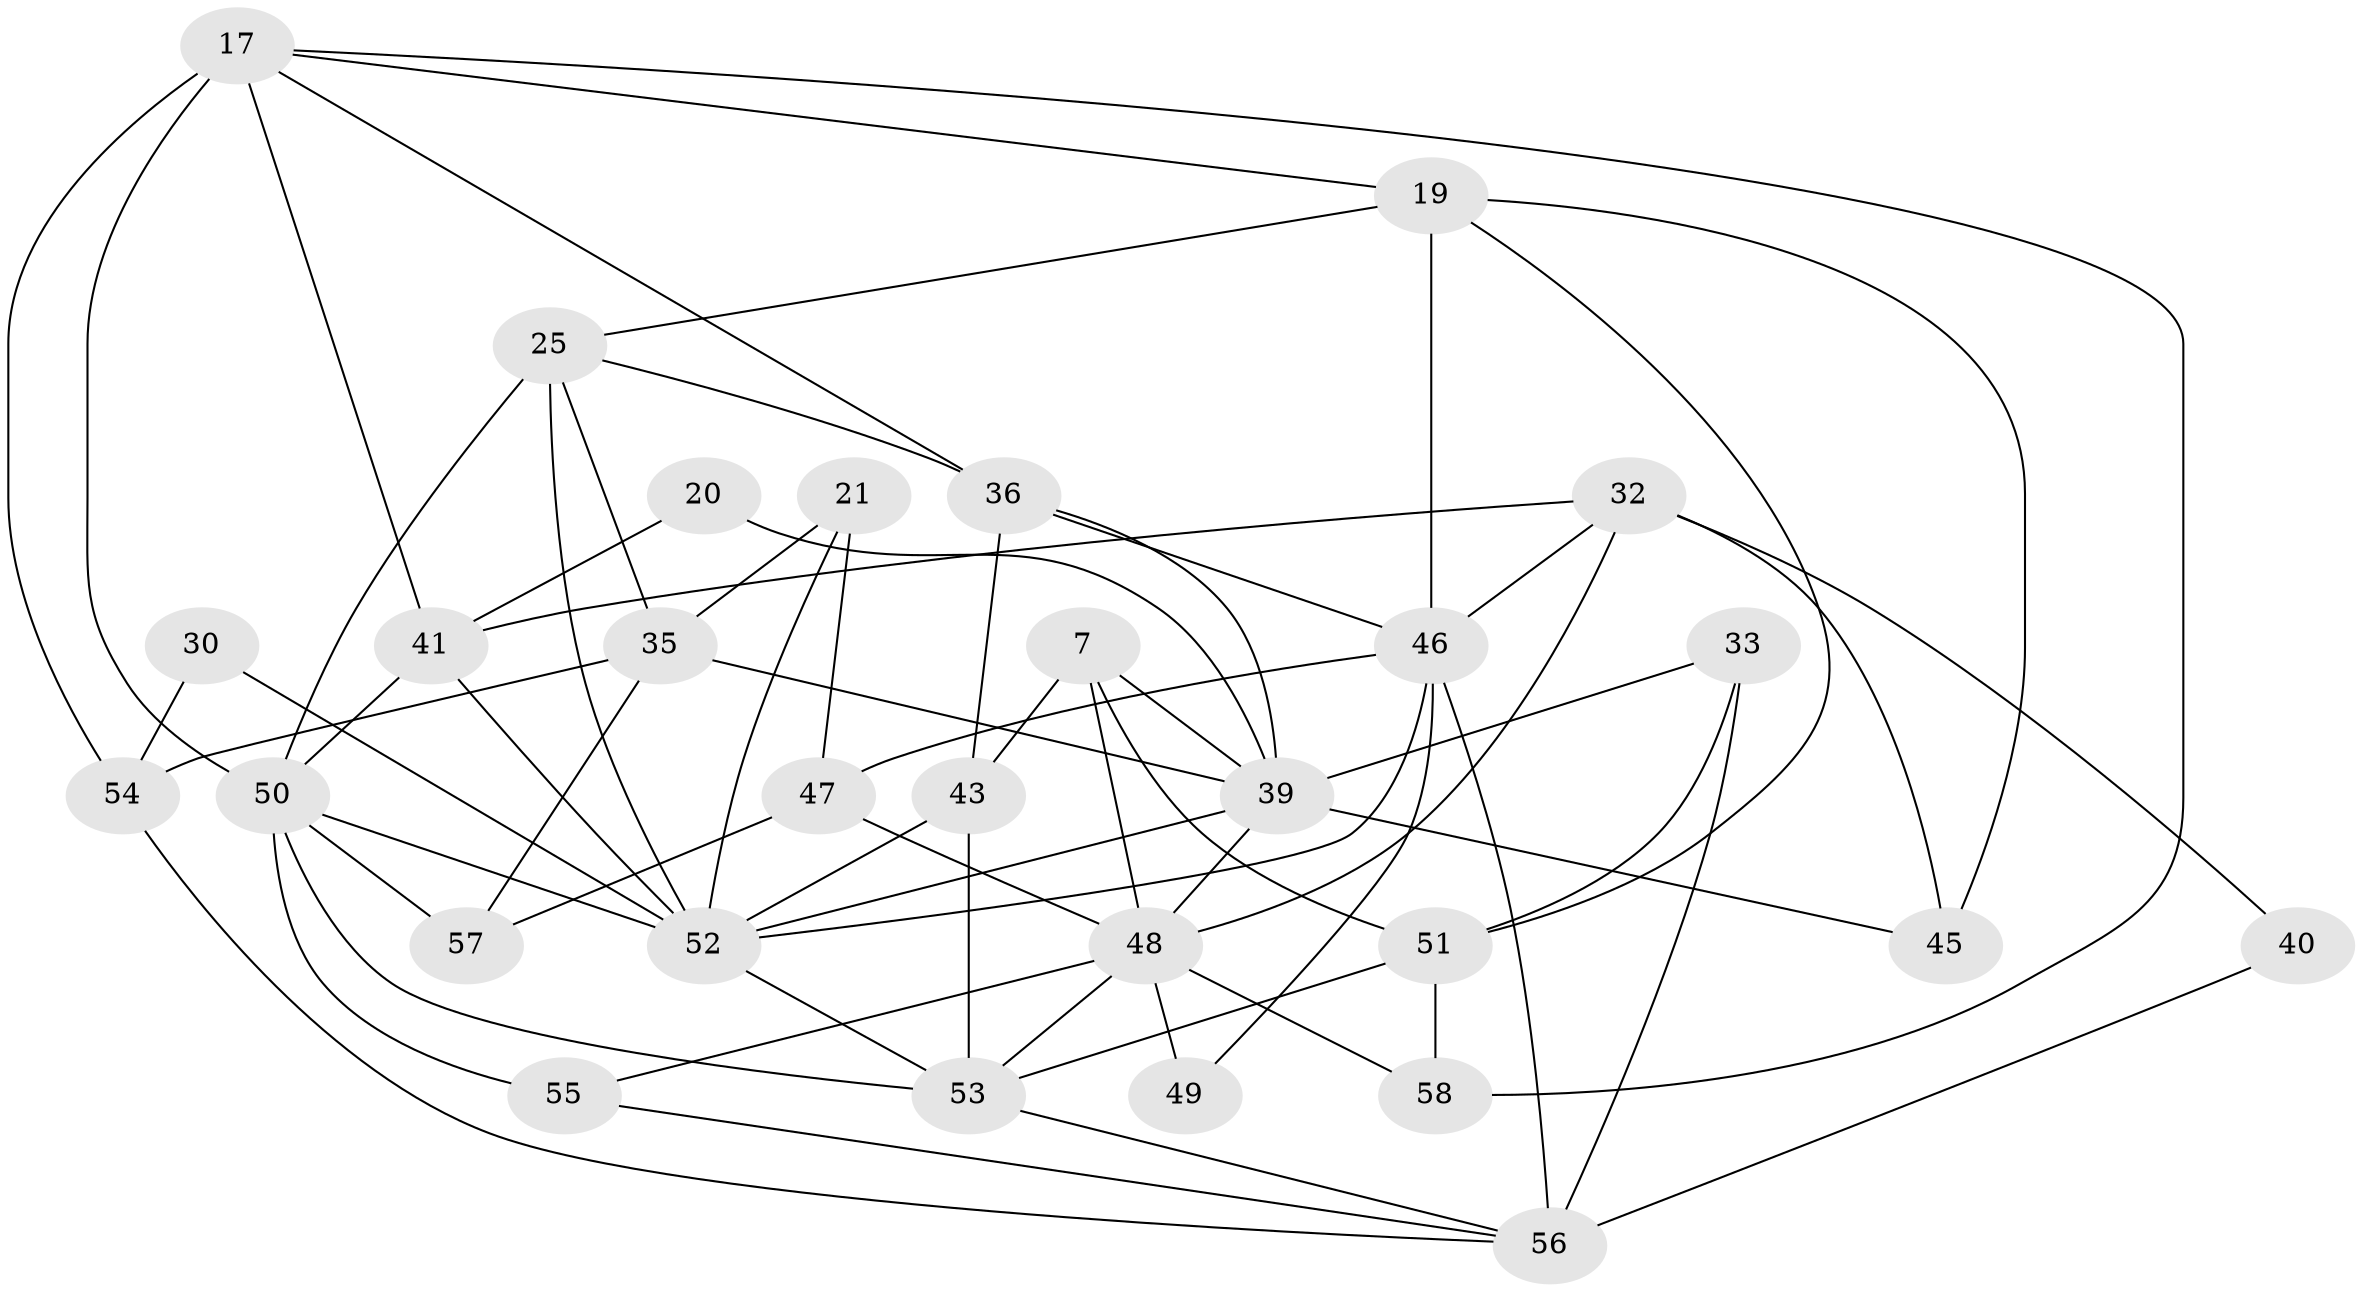 // original degree distribution, {4: 0.29310344827586204, 5: 0.29310344827586204, 3: 0.2413793103448276, 2: 0.10344827586206896, 6: 0.05172413793103448, 7: 0.017241379310344827}
// Generated by graph-tools (version 1.1) at 2025/49/03/09/25 04:49:00]
// undirected, 29 vertices, 67 edges
graph export_dot {
graph [start="1"]
  node [color=gray90,style=filled];
  7;
  17 [super="+4"];
  19;
  20;
  21 [super="+10"];
  25 [super="+5"];
  30;
  32 [super="+16"];
  33;
  35 [super="+34"];
  36 [super="+13"];
  39 [super="+22+29"];
  40;
  41 [super="+12+27"];
  43 [super="+11+31"];
  45;
  46 [super="+42+28"];
  47 [super="+18"];
  48 [super="+24"];
  49;
  50 [super="+9"];
  51 [super="+26"];
  52 [super="+23+14+37"];
  53 [super="+44+38"];
  54;
  55;
  56 [super="+2"];
  57;
  58;
  7 -- 51;
  7 -- 39;
  7 -- 43 [weight=2];
  7 -- 48;
  17 -- 58;
  17 -- 50;
  17 -- 54 [weight=2];
  17 -- 19;
  17 -- 41;
  17 -- 36;
  19 -- 45;
  19 -- 25;
  19 -- 51;
  19 -- 46;
  20 -- 41;
  20 -- 39;
  21 -- 47 [weight=2];
  21 -- 52 [weight=2];
  21 -- 35;
  25 -- 50 [weight=2];
  25 -- 35;
  25 -- 36;
  25 -- 52;
  30 -- 54;
  30 -- 52;
  32 -- 46;
  32 -- 41;
  32 -- 40;
  32 -- 45;
  32 -- 48;
  33 -- 56 [weight=2];
  33 -- 39 [weight=2];
  33 -- 51;
  35 -- 57;
  35 -- 54;
  35 -- 39;
  36 -- 43;
  36 -- 39;
  36 -- 46;
  39 -- 48;
  39 -- 52 [weight=4];
  39 -- 45;
  40 -- 56;
  41 -- 50 [weight=3];
  41 -- 52 [weight=3];
  43 -- 53 [weight=3];
  43 -- 52;
  46 -- 47;
  46 -- 56;
  46 -- 52;
  46 -- 49;
  47 -- 48;
  47 -- 57;
  48 -- 55;
  48 -- 53;
  48 -- 58;
  48 -- 49;
  50 -- 55 [weight=2];
  50 -- 53 [weight=3];
  50 -- 57;
  50 -- 52;
  51 -- 58;
  51 -- 53 [weight=2];
  52 -- 53;
  53 -- 56;
  54 -- 56;
  55 -- 56;
}
